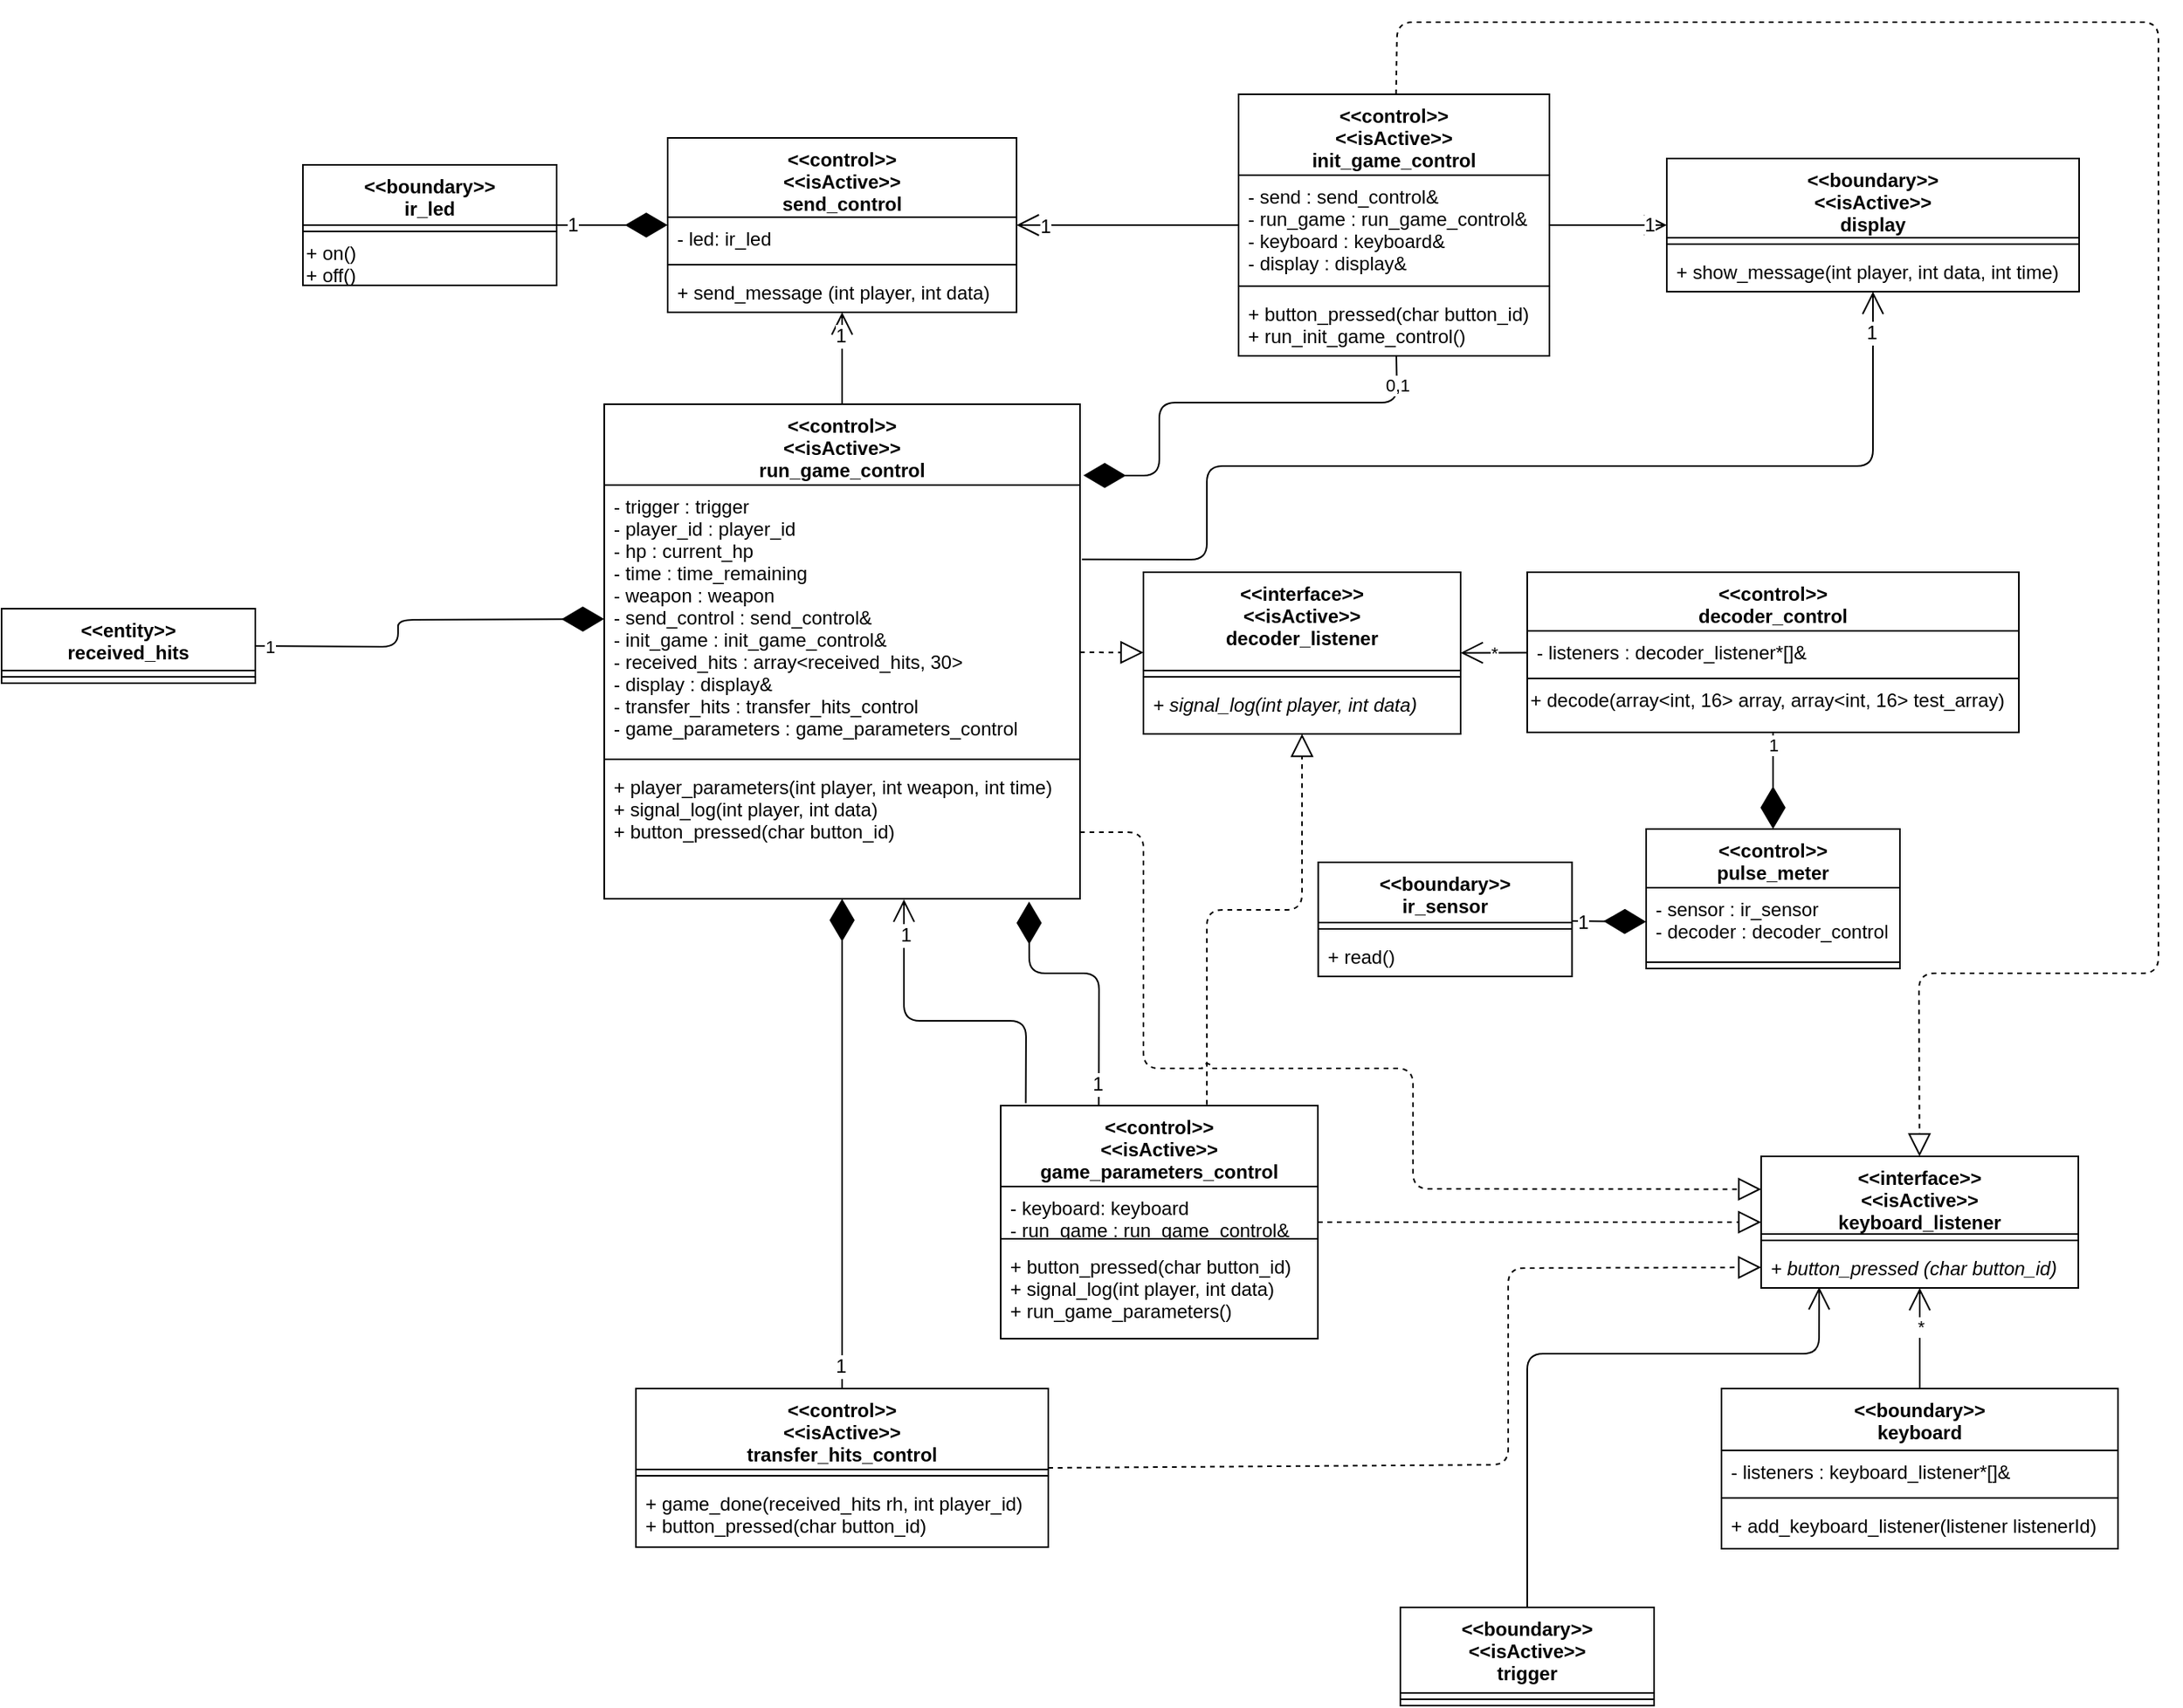 <mxfile version="12.2.0" type="device" pages="1"><diagram id="SB5563Pjydfoc7GGWN-v" name="Page-1"><mxGraphModel dx="1408" dy="719" grid="1" gridSize="10" guides="1" tooltips="1" connect="1" arrows="1" fold="1" page="1" pageScale="1" pageWidth="827" pageHeight="1169" math="0" shadow="0"><root><mxCell id="0"/><mxCell id="1" parent="0"/><mxCell id="duMNwK5FRMXfy8GGbkKP-33" value="&lt;&lt;boundary&gt;&gt;&#xA;&lt;&lt;isActive&gt;&gt;&#xA;display" style="swimlane;fontStyle=1;align=center;verticalAlign=top;childLayout=stackLayout;horizontal=1;startSize=50;horizontalStack=0;resizeParent=1;resizeParentMax=0;resizeLast=0;collapsible=1;marginBottom=0;" parent="1" vertex="1"><mxGeometry x="1170" y="246" width="260" height="84" as="geometry"/></mxCell><mxCell id="duMNwK5FRMXfy8GGbkKP-35" value="" style="line;strokeWidth=1;fillColor=none;align=left;verticalAlign=middle;spacingTop=-1;spacingLeft=3;spacingRight=3;rotatable=0;labelPosition=right;points=[];portConstraint=eastwest;" parent="duMNwK5FRMXfy8GGbkKP-33" vertex="1"><mxGeometry y="50" width="260" height="8" as="geometry"/></mxCell><mxCell id="duMNwK5FRMXfy8GGbkKP-36" value="+ show_message(int player, int data, int time)" style="text;strokeColor=none;fillColor=none;align=left;verticalAlign=top;spacingLeft=4;spacingRight=4;overflow=hidden;rotatable=0;points=[[0,0.5],[1,0.5]];portConstraint=eastwest;" parent="duMNwK5FRMXfy8GGbkKP-33" vertex="1"><mxGeometry y="58" width="260" height="26" as="geometry"/></mxCell><mxCell id="duMNwK5FRMXfy8GGbkKP-37" value="&lt;&lt;boundary&gt;&gt;&#xA;keyboard" style="swimlane;fontStyle=1;align=center;verticalAlign=top;childLayout=stackLayout;horizontal=1;startSize=39;horizontalStack=0;resizeParent=1;resizeParentMax=0;resizeLast=0;collapsible=1;marginBottom=0;" parent="1" vertex="1"><mxGeometry x="1204.5" y="1022" width="250" height="101" as="geometry"/></mxCell><mxCell id="duMNwK5FRMXfy8GGbkKP-38" value="- listeners : keyboard_listener*[]&amp;" style="text;strokeColor=none;fillColor=none;align=left;verticalAlign=top;spacingLeft=4;spacingRight=4;overflow=hidden;rotatable=0;points=[[0,0.5],[1,0.5]];portConstraint=eastwest;" parent="duMNwK5FRMXfy8GGbkKP-37" vertex="1"><mxGeometry y="39" width="250" height="26" as="geometry"/></mxCell><mxCell id="duMNwK5FRMXfy8GGbkKP-39" value="" style="line;strokeWidth=1;fillColor=none;align=left;verticalAlign=middle;spacingTop=-1;spacingLeft=3;spacingRight=3;rotatable=0;labelPosition=right;points=[];portConstraint=eastwest;" parent="duMNwK5FRMXfy8GGbkKP-37" vertex="1"><mxGeometry y="65" width="250" height="8" as="geometry"/></mxCell><mxCell id="duMNwK5FRMXfy8GGbkKP-40" value="+ add_keyboard_listener(listener listenerId)" style="text;strokeColor=none;fillColor=none;align=left;verticalAlign=top;spacingLeft=4;spacingRight=4;overflow=hidden;rotatable=0;points=[[0,0.5],[1,0.5]];portConstraint=eastwest;" parent="duMNwK5FRMXfy8GGbkKP-37" vertex="1"><mxGeometry y="73" width="250" height="28" as="geometry"/></mxCell><mxCell id="duMNwK5FRMXfy8GGbkKP-41" value="&lt;&lt;boundary&gt;&gt;&#xA;&lt;&lt;isActive&gt;&gt;&#xA;trigger" style="swimlane;fontStyle=1;align=center;verticalAlign=top;childLayout=stackLayout;horizontal=1;startSize=54;horizontalStack=0;resizeParent=1;resizeParentMax=0;resizeLast=0;collapsible=1;marginBottom=0;" parent="1" vertex="1"><mxGeometry x="1002" y="1160" width="160" height="62" as="geometry"/></mxCell><mxCell id="duMNwK5FRMXfy8GGbkKP-43" value="" style="line;strokeWidth=1;fillColor=none;align=left;verticalAlign=middle;spacingTop=-1;spacingLeft=3;spacingRight=3;rotatable=0;labelPosition=right;points=[];portConstraint=eastwest;" parent="duMNwK5FRMXfy8GGbkKP-41" vertex="1"><mxGeometry y="54" width="160" height="8" as="geometry"/></mxCell><mxCell id="duMNwK5FRMXfy8GGbkKP-45" value="&lt;&lt;boundary&gt;&gt;&#xA;ir_led" style="swimlane;fontStyle=1;align=center;verticalAlign=top;childLayout=stackLayout;horizontal=1;startSize=38;horizontalStack=0;resizeParent=1;resizeParentMax=0;resizeLast=0;collapsible=1;marginBottom=0;" parent="1" vertex="1"><mxGeometry x="310" y="250" width="160" height="76" as="geometry"/></mxCell><mxCell id="duMNwK5FRMXfy8GGbkKP-47" value="" style="line;strokeWidth=1;fillColor=none;align=left;verticalAlign=middle;spacingTop=-1;spacingLeft=3;spacingRight=3;rotatable=0;labelPosition=right;points=[];portConstraint=eastwest;" parent="duMNwK5FRMXfy8GGbkKP-45" vertex="1"><mxGeometry y="38" width="160" height="8" as="geometry"/></mxCell><mxCell id="2NKd8kEs3og9mS5FL8c6-2" value="&lt;div&gt;+ on()&lt;/div&gt;&lt;div&gt;+ off()&lt;br&gt;&lt;/div&gt;" style="text;html=1;resizable=0;points=[];autosize=1;align=left;verticalAlign=top;spacingTop=-4;" parent="duMNwK5FRMXfy8GGbkKP-45" vertex="1"><mxGeometry y="46" width="160" height="30" as="geometry"/></mxCell><mxCell id="duMNwK5FRMXfy8GGbkKP-49" value="&lt;&lt;boundary&gt;&gt;&#xA;ir_sensor" style="swimlane;fontStyle=1;align=center;verticalAlign=top;childLayout=stackLayout;horizontal=1;startSize=38;horizontalStack=0;resizeParent=1;resizeParentMax=0;resizeLast=0;collapsible=1;marginBottom=0;" parent="1" vertex="1"><mxGeometry x="950.235" y="690" width="160" height="72" as="geometry"/></mxCell><mxCell id="duMNwK5FRMXfy8GGbkKP-51" value="" style="line;strokeWidth=1;fillColor=none;align=left;verticalAlign=middle;spacingTop=-1;spacingLeft=3;spacingRight=3;rotatable=0;labelPosition=right;points=[];portConstraint=eastwest;" parent="duMNwK5FRMXfy8GGbkKP-49" vertex="1"><mxGeometry y="38" width="160" height="8" as="geometry"/></mxCell><mxCell id="duMNwK5FRMXfy8GGbkKP-52" value="+ read()" style="text;strokeColor=none;fillColor=none;align=left;verticalAlign=top;spacingLeft=4;spacingRight=4;overflow=hidden;rotatable=0;points=[[0,0.5],[1,0.5]];portConstraint=eastwest;" parent="duMNwK5FRMXfy8GGbkKP-49" vertex="1"><mxGeometry y="46" width="160" height="26" as="geometry"/></mxCell><mxCell id="duMNwK5FRMXfy8GGbkKP-53" value="" style="endArrow=diamondThin;endFill=1;endSize=24;html=1;" parent="1" source="duMNwK5FRMXfy8GGbkKP-45" target="duMNwK5FRMXfy8GGbkKP-54" edge="1"><mxGeometry width="160" relative="1" as="geometry"><mxPoint x="390" y="380" as="sourcePoint"/><mxPoint x="560" y="272.375" as="targetPoint"/></mxGeometry></mxCell><mxCell id="-JA8LuOBcP3sjYxjz468-1" value="1" style="text;html=1;resizable=0;points=[];align=center;verticalAlign=middle;labelBackgroundColor=#ffffff;" parent="duMNwK5FRMXfy8GGbkKP-53" vertex="1" connectable="0"><mxGeometry x="-0.722" relative="1" as="geometry"><mxPoint as="offset"/></mxGeometry></mxCell><mxCell id="duMNwK5FRMXfy8GGbkKP-54" value="&lt;&lt;control&gt;&gt;&#xA;&lt;&lt;isActive&gt;&gt;&#xA;send_control" style="swimlane;fontStyle=1;align=center;verticalAlign=top;childLayout=stackLayout;horizontal=1;startSize=50;horizontalStack=0;resizeParent=1;resizeParentMax=0;resizeLast=0;collapsible=1;marginBottom=0;" parent="1" vertex="1"><mxGeometry x="540" y="233" width="220" height="110" as="geometry"/></mxCell><mxCell id="duMNwK5FRMXfy8GGbkKP-55" value="- led: ir_led" style="text;strokeColor=none;fillColor=none;align=left;verticalAlign=top;spacingLeft=4;spacingRight=4;overflow=hidden;rotatable=0;points=[[0,0.5],[1,0.5]];portConstraint=eastwest;" parent="duMNwK5FRMXfy8GGbkKP-54" vertex="1"><mxGeometry y="50" width="220" height="26" as="geometry"/></mxCell><mxCell id="duMNwK5FRMXfy8GGbkKP-56" value="" style="line;strokeWidth=1;fillColor=none;align=left;verticalAlign=middle;spacingTop=-1;spacingLeft=3;spacingRight=3;rotatable=0;labelPosition=right;points=[];portConstraint=eastwest;" parent="duMNwK5FRMXfy8GGbkKP-54" vertex="1"><mxGeometry y="76" width="220" height="8" as="geometry"/></mxCell><mxCell id="duMNwK5FRMXfy8GGbkKP-57" value="+ send_message (int player, int data)" style="text;strokeColor=none;fillColor=none;align=left;verticalAlign=top;spacingLeft=4;spacingRight=4;overflow=hidden;rotatable=0;points=[[0,0.5],[1,0.5]];portConstraint=eastwest;" parent="duMNwK5FRMXfy8GGbkKP-54" vertex="1"><mxGeometry y="84" width="220" height="26" as="geometry"/></mxCell><mxCell id="duMNwK5FRMXfy8GGbkKP-76" value="&lt;&lt;control&gt;&gt;&#xA;&lt;&lt;isActive&gt;&gt;&#xA;run_game_control" style="swimlane;fontStyle=1;align=center;verticalAlign=top;childLayout=stackLayout;horizontal=1;startSize=51;horizontalStack=0;resizeParent=1;resizeParentMax=0;resizeLast=0;collapsible=1;marginBottom=0;" parent="1" vertex="1"><mxGeometry x="500" y="401" width="300" height="312" as="geometry"/></mxCell><mxCell id="duMNwK5FRMXfy8GGbkKP-77" value="- trigger : trigger&#xA;- player_id : player_id&#xA;- hp : current_hp&#xA;- time : time_remaining&#xA;- weapon : weapon&#xA;- send_control : send_control&amp;&#xA;- init_game : init_game_control&amp;&#xA;- received_hits : array&lt;received_hits, 30&gt;&#xA;- display : display&amp;&#xA;- transfer_hits : transfer_hits_control&#xA;- game_parameters : game_parameters_control&#xA;&#xA;&#xA;&#xA;" style="text;strokeColor=none;fillColor=none;align=left;verticalAlign=top;spacingLeft=4;spacingRight=4;overflow=hidden;rotatable=0;points=[[0,0.5],[1,0.5]];portConstraint=eastwest;" parent="duMNwK5FRMXfy8GGbkKP-76" vertex="1"><mxGeometry y="51" width="300" height="169" as="geometry"/></mxCell><mxCell id="duMNwK5FRMXfy8GGbkKP-78" value="" style="line;strokeWidth=1;fillColor=none;align=left;verticalAlign=middle;spacingTop=-1;spacingLeft=3;spacingRight=3;rotatable=0;labelPosition=right;points=[];portConstraint=eastwest;" parent="duMNwK5FRMXfy8GGbkKP-76" vertex="1"><mxGeometry y="220" width="300" height="8" as="geometry"/></mxCell><mxCell id="duMNwK5FRMXfy8GGbkKP-79" value="+ player_parameters(int player, int weapon, int time)&#xA;+ signal_log(int player, int data)&#xA;+ button_pressed(char button_id)" style="text;strokeColor=none;fillColor=none;align=left;verticalAlign=top;spacingLeft=4;spacingRight=4;overflow=hidden;rotatable=0;points=[[0,0.5],[1,0.5]];portConstraint=eastwest;" parent="duMNwK5FRMXfy8GGbkKP-76" vertex="1"><mxGeometry y="228" width="300" height="84" as="geometry"/></mxCell><mxCell id="duMNwK5FRMXfy8GGbkKP-80" value="&lt;&lt;interface&gt;&gt;&#xA;&lt;&lt;isActive&gt;&gt;&#xA;decoder_listener" style="swimlane;fontStyle=1;align=center;verticalAlign=top;childLayout=stackLayout;horizontal=1;startSize=62;horizontalStack=0;resizeParent=1;resizeParentMax=0;resizeLast=0;collapsible=1;marginBottom=0;" parent="1" vertex="1"><mxGeometry x="840" y="507" width="200" height="102" as="geometry"/></mxCell><mxCell id="duMNwK5FRMXfy8GGbkKP-82" value="" style="line;strokeWidth=1;fillColor=none;align=left;verticalAlign=middle;spacingTop=-1;spacingLeft=3;spacingRight=3;rotatable=0;labelPosition=right;points=[];portConstraint=eastwest;" parent="duMNwK5FRMXfy8GGbkKP-80" vertex="1"><mxGeometry y="62" width="200" height="8" as="geometry"/></mxCell><mxCell id="duMNwK5FRMXfy8GGbkKP-83" value="+ signal_log(int player, int data)" style="text;strokeColor=none;fillColor=none;align=left;verticalAlign=top;spacingLeft=4;spacingRight=4;overflow=hidden;rotatable=0;points=[[0,0.5],[1,0.5]];portConstraint=eastwest;fontStyle=2" parent="duMNwK5FRMXfy8GGbkKP-80" vertex="1"><mxGeometry y="70" width="200" height="32" as="geometry"/></mxCell><mxCell id="duMNwK5FRMXfy8GGbkKP-84" value="&lt;&lt;control&gt;&gt;&#xA;decoder_control" style="swimlane;fontStyle=1;align=center;verticalAlign=top;childLayout=stackLayout;horizontal=1;startSize=37;horizontalStack=0;resizeParent=1;resizeParentMax=0;resizeLast=0;collapsible=1;marginBottom=0;" parent="1" vertex="1"><mxGeometry x="1082" y="507" width="310" height="101" as="geometry"/></mxCell><mxCell id="ZPJdjnlPSC-p6VJKrKl5-1" value="- listeners : decoder_listener*[]&amp;" style="text;strokeColor=none;fillColor=none;align=left;verticalAlign=top;spacingLeft=4;spacingRight=4;overflow=hidden;rotatable=0;points=[[0,0.5],[1,0.5]];portConstraint=eastwest;" parent="duMNwK5FRMXfy8GGbkKP-84" vertex="1"><mxGeometry y="37" width="310" height="26" as="geometry"/></mxCell><mxCell id="duMNwK5FRMXfy8GGbkKP-86" value="" style="line;strokeWidth=1;fillColor=none;align=left;verticalAlign=middle;spacingTop=-1;spacingLeft=3;spacingRight=3;rotatable=0;labelPosition=right;points=[];portConstraint=eastwest;" parent="duMNwK5FRMXfy8GGbkKP-84" vertex="1"><mxGeometry y="63" width="310" height="8" as="geometry"/></mxCell><mxCell id="KgboVFSjIL-0wqExZ5WE-8" value="&lt;div&gt;+ decode(array&amp;lt;int, 16&amp;gt; array, array&amp;lt;int, 16&amp;gt; test_array)&lt;/div&gt;&lt;div&gt;&lt;br&gt;&lt;/div&gt;" style="text;html=1;resizable=0;points=[];autosize=1;align=left;verticalAlign=top;spacingTop=-4;" parent="duMNwK5FRMXfy8GGbkKP-84" vertex="1"><mxGeometry y="71" width="310" height="30" as="geometry"/></mxCell><mxCell id="duMNwK5FRMXfy8GGbkKP-92" value="&lt;&lt;control&gt;&gt;&#xA;&lt;&lt;isActive&gt;&gt;&#xA;game_parameters_control" style="swimlane;fontStyle=1;align=center;verticalAlign=top;childLayout=stackLayout;horizontal=1;startSize=51;horizontalStack=0;resizeParent=1;resizeParentMax=0;resizeLast=0;collapsible=1;marginBottom=0;" parent="1" vertex="1"><mxGeometry x="750" y="843.5" width="200" height="147" as="geometry"/></mxCell><mxCell id="duMNwK5FRMXfy8GGbkKP-93" value="- keyboard: keyboard&#xA;- run_game : run_game_control&amp;&#xA;" style="text;strokeColor=none;fillColor=none;align=left;verticalAlign=top;spacingLeft=4;spacingRight=4;overflow=hidden;rotatable=0;points=[[0,0.5],[1,0.5]];portConstraint=eastwest;" parent="duMNwK5FRMXfy8GGbkKP-92" vertex="1"><mxGeometry y="51" width="200" height="29" as="geometry"/></mxCell><mxCell id="duMNwK5FRMXfy8GGbkKP-94" value="" style="line;strokeWidth=1;fillColor=none;align=left;verticalAlign=middle;spacingTop=-1;spacingLeft=3;spacingRight=3;rotatable=0;labelPosition=right;points=[];portConstraint=eastwest;" parent="duMNwK5FRMXfy8GGbkKP-92" vertex="1"><mxGeometry y="80" width="200" height="8" as="geometry"/></mxCell><mxCell id="duMNwK5FRMXfy8GGbkKP-95" value="+ button_pressed(char button_id)&#xA;+ signal_log(int player, int data)&#xA;+ run_game_parameters()&#xA;" style="text;strokeColor=none;fillColor=none;align=left;verticalAlign=top;spacingLeft=4;spacingRight=4;overflow=hidden;rotatable=0;points=[[0,0.5],[1,0.5]];portConstraint=eastwest;" parent="duMNwK5FRMXfy8GGbkKP-92" vertex="1"><mxGeometry y="88" width="200" height="59" as="geometry"/></mxCell><mxCell id="duMNwK5FRMXfy8GGbkKP-96" value="&lt;&lt;control&gt;&gt;&#xA;&lt;&lt;isActive&gt;&gt;&#xA;init_game_control" style="swimlane;fontStyle=1;align=center;verticalAlign=top;childLayout=stackLayout;horizontal=1;startSize=51;horizontalStack=0;resizeParent=1;resizeParentMax=0;resizeLast=0;collapsible=1;marginBottom=0;" parent="1" vertex="1"><mxGeometry x="900" y="205.5" width="196" height="165" as="geometry"/></mxCell><mxCell id="duMNwK5FRMXfy8GGbkKP-97" value="- send : send_control&amp;&#xA;- run_game : run_game_control&amp;&#xA;- keyboard : keyboard&amp;&#xA;- display : display&amp;&#xA;" style="text;strokeColor=none;fillColor=none;align=left;verticalAlign=top;spacingLeft=4;spacingRight=4;overflow=hidden;rotatable=0;points=[[0,0.5],[1,0.5]];portConstraint=eastwest;" parent="duMNwK5FRMXfy8GGbkKP-96" vertex="1"><mxGeometry y="51" width="196" height="66" as="geometry"/></mxCell><mxCell id="duMNwK5FRMXfy8GGbkKP-98" value="" style="line;strokeWidth=1;fillColor=none;align=left;verticalAlign=middle;spacingTop=-1;spacingLeft=3;spacingRight=3;rotatable=0;labelPosition=right;points=[];portConstraint=eastwest;" parent="duMNwK5FRMXfy8GGbkKP-96" vertex="1"><mxGeometry y="117" width="196" height="8" as="geometry"/></mxCell><mxCell id="duMNwK5FRMXfy8GGbkKP-99" value="+ button_pressed(char button_id)&#xA;+ run_init_game_control()&#xA;" style="text;strokeColor=none;fillColor=none;align=left;verticalAlign=top;spacingLeft=4;spacingRight=4;overflow=hidden;rotatable=0;points=[[0,0.5],[1,0.5]];portConstraint=eastwest;" parent="duMNwK5FRMXfy8GGbkKP-96" vertex="1"><mxGeometry y="125" width="196" height="40" as="geometry"/></mxCell><mxCell id="duMNwK5FRMXfy8GGbkKP-113" value="" style="endArrow=open;endFill=1;endSize=12;html=1;" parent="1" source="duMNwK5FRMXfy8GGbkKP-76" target="duMNwK5FRMXfy8GGbkKP-54" edge="1"><mxGeometry width="160" relative="1" as="geometry"><mxPoint x="210" y="380" as="sourcePoint"/><mxPoint x="370" y="380" as="targetPoint"/></mxGeometry></mxCell><mxCell id="-JA8LuOBcP3sjYxjz468-3" value="1" style="text;html=1;resizable=0;points=[];align=center;verticalAlign=middle;labelBackgroundColor=#ffffff;" parent="duMNwK5FRMXfy8GGbkKP-113" vertex="1" connectable="0"><mxGeometry x="0.478" y="1" relative="1" as="geometry"><mxPoint as="offset"/></mxGeometry></mxCell><mxCell id="duMNwK5FRMXfy8GGbkKP-121" value="" style="endArrow=diamondThin;endFill=1;endSize=24;html=1;entryX=0.893;entryY=1.021;entryDx=0;entryDy=0;entryPerimeter=0;exitX=0.309;exitY=0.002;exitDx=0;exitDy=0;exitPerimeter=0;" parent="1" source="duMNwK5FRMXfy8GGbkKP-92" target="duMNwK5FRMXfy8GGbkKP-79" edge="1"><mxGeometry width="160" relative="1" as="geometry"><mxPoint x="670" y="650" as="sourcePoint"/><mxPoint x="830" y="650" as="targetPoint"/><Array as="points"><mxPoint x="812" y="760"/><mxPoint x="768" y="760"/></Array></mxGeometry></mxCell><mxCell id="-JA8LuOBcP3sjYxjz468-7" value="1" style="text;html=1;resizable=0;points=[];align=center;verticalAlign=middle;labelBackgroundColor=#ffffff;" parent="duMNwK5FRMXfy8GGbkKP-121" vertex="1" connectable="0"><mxGeometry x="-0.841" y="1" relative="1" as="geometry"><mxPoint as="offset"/></mxGeometry></mxCell><mxCell id="duMNwK5FRMXfy8GGbkKP-122" value="" style="endArrow=open;endFill=1;endSize=12;html=1;exitX=0.079;exitY=-0.011;exitDx=0;exitDy=0;exitPerimeter=0;entryX=0.63;entryY=1.005;entryDx=0;entryDy=0;entryPerimeter=0;" parent="1" source="duMNwK5FRMXfy8GGbkKP-92" target="duMNwK5FRMXfy8GGbkKP-79" edge="1"><mxGeometry width="160" relative="1" as="geometry"><mxPoint x="788.502" y="837.5" as="sourcePoint"/><mxPoint x="688" y="730" as="targetPoint"/><Array as="points"><mxPoint x="766" y="790"/><mxPoint x="689" y="790"/></Array></mxGeometry></mxCell><mxCell id="-JA8LuOBcP3sjYxjz468-6" value="1" style="text;html=1;resizable=0;points=[];align=center;verticalAlign=middle;labelBackgroundColor=#ffffff;" parent="duMNwK5FRMXfy8GGbkKP-122" vertex="1" connectable="0"><mxGeometry x="0.787" y="-1" relative="1" as="geometry"><mxPoint as="offset"/></mxGeometry></mxCell><mxCell id="duMNwK5FRMXfy8GGbkKP-130" value="&lt;&lt;interface&gt;&gt;&#xA;&lt;&lt;isActive&gt;&gt;&#xA;keyboard_listener" style="swimlane;fontStyle=1;align=center;verticalAlign=top;childLayout=stackLayout;horizontal=1;startSize=49;horizontalStack=0;resizeParent=1;resizeParentMax=0;resizeLast=0;collapsible=1;marginBottom=0;" parent="1" vertex="1"><mxGeometry x="1229.5" y="875.5" width="200" height="83" as="geometry"/></mxCell><mxCell id="duMNwK5FRMXfy8GGbkKP-132" value="" style="line;strokeWidth=1;fillColor=none;align=left;verticalAlign=middle;spacingTop=-1;spacingLeft=3;spacingRight=3;rotatable=0;labelPosition=right;points=[];portConstraint=eastwest;" parent="duMNwK5FRMXfy8GGbkKP-130" vertex="1"><mxGeometry y="49" width="200" height="8" as="geometry"/></mxCell><mxCell id="duMNwK5FRMXfy8GGbkKP-133" value="+ button_pressed (char button_id)" style="text;strokeColor=none;fillColor=none;align=left;verticalAlign=top;spacingLeft=4;spacingRight=4;overflow=hidden;rotatable=0;points=[[0,0.5],[1,0.5]];portConstraint=eastwest;fontStyle=2" parent="duMNwK5FRMXfy8GGbkKP-130" vertex="1"><mxGeometry y="57" width="200" height="26" as="geometry"/></mxCell><mxCell id="duMNwK5FRMXfy8GGbkKP-134" value="*" style="endArrow=open;endFill=1;endSize=12;html=1;" parent="1" source="duMNwK5FRMXfy8GGbkKP-37" target="duMNwK5FRMXfy8GGbkKP-130" edge="1"><mxGeometry x="0.227" width="160" relative="1" as="geometry"><mxPoint x="1024" y="992" as="sourcePoint"/><mxPoint x="1184" y="992" as="targetPoint"/><mxPoint as="offset"/></mxGeometry></mxCell><mxCell id="duMNwK5FRMXfy8GGbkKP-135" value="" style="endArrow=block;dashed=1;endFill=0;endSize=12;html=1;" parent="1" source="duMNwK5FRMXfy8GGbkKP-92" target="duMNwK5FRMXfy8GGbkKP-130" edge="1"><mxGeometry width="160" relative="1" as="geometry"><mxPoint x="850" y="1030" as="sourcePoint"/><mxPoint x="1010" y="1030" as="targetPoint"/></mxGeometry></mxCell><mxCell id="duMNwK5FRMXfy8GGbkKP-136" value="" style="endArrow=block;dashed=1;endFill=0;endSize=12;html=1;" parent="1" source="duMNwK5FRMXfy8GGbkKP-96" target="duMNwK5FRMXfy8GGbkKP-130" edge="1"><mxGeometry width="160" relative="1" as="geometry"><mxPoint x="1030" y="710" as="sourcePoint"/><mxPoint x="1190" y="710" as="targetPoint"/><Array as="points"><mxPoint x="1000" y="160"/><mxPoint x="1480" y="160"/><mxPoint x="1480" y="760"/><mxPoint x="1329" y="760"/></Array></mxGeometry></mxCell><mxCell id="duMNwK5FRMXfy8GGbkKP-137" value="0,1" style="endArrow=diamondThin;endFill=1;endSize=24;html=1;entryX=1.007;entryY=0.144;entryDx=0;entryDy=0;entryPerimeter=0;" parent="1" source="duMNwK5FRMXfy8GGbkKP-96" target="duMNwK5FRMXfy8GGbkKP-76" edge="1"><mxGeometry x="-0.866" width="160" relative="1" as="geometry"><mxPoint x="720" y="550" as="sourcePoint"/><mxPoint x="880" y="550" as="targetPoint"/><Array as="points"><mxPoint x="1000" y="400"/><mxPoint x="850" y="400"/><mxPoint x="850" y="446"/></Array><mxPoint as="offset"/></mxGeometry></mxCell><mxCell id="duMNwK5FRMXfy8GGbkKP-139" value="" style="endArrow=open;endFill=1;endSize=12;html=1;" parent="1" source="duMNwK5FRMXfy8GGbkKP-96" target="duMNwK5FRMXfy8GGbkKP-33" edge="1"><mxGeometry width="160" relative="1" as="geometry"><mxPoint x="1220" y="280" as="sourcePoint"/><mxPoint x="1380" y="280" as="targetPoint"/></mxGeometry></mxCell><mxCell id="-JA8LuOBcP3sjYxjz468-4" value="1" style="text;html=1;resizable=0;points=[];align=center;verticalAlign=middle;labelBackgroundColor=#ffffff;" parent="duMNwK5FRMXfy8GGbkKP-139" vertex="1" connectable="0"><mxGeometry x="0.695" relative="1" as="geometry"><mxPoint as="offset"/></mxGeometry></mxCell><mxCell id="duMNwK5FRMXfy8GGbkKP-140" value="" style="endArrow=open;endFill=1;endSize=12;html=1;exitX=1.004;exitY=0.277;exitDx=0;exitDy=0;exitPerimeter=0;" parent="1" source="duMNwK5FRMXfy8GGbkKP-77" target="duMNwK5FRMXfy8GGbkKP-33" edge="1"><mxGeometry width="160" relative="1" as="geometry"><mxPoint x="1250" y="290" as="sourcePoint"/><mxPoint x="1410" y="290" as="targetPoint"/><Array as="points"><mxPoint x="880" y="499"/><mxPoint x="880" y="440"/><mxPoint x="1300" y="440"/></Array></mxGeometry></mxCell><mxCell id="-JA8LuOBcP3sjYxjz468-5" value="1" style="text;html=1;resizable=0;points=[];align=center;verticalAlign=middle;labelBackgroundColor=#ffffff;" parent="duMNwK5FRMXfy8GGbkKP-140" vertex="1" connectable="0"><mxGeometry x="0.924" y="1" relative="1" as="geometry"><mxPoint as="offset"/></mxGeometry></mxCell><mxCell id="duMNwK5FRMXfy8GGbkKP-142" value="" style="endArrow=diamondThin;endFill=1;endSize=24;html=1;" parent="1" source="duMNwK5FRMXfy8GGbkKP-143" target="duMNwK5FRMXfy8GGbkKP-76" edge="1"><mxGeometry width="160" relative="1" as="geometry"><mxPoint x="317.033" y="1032" as="sourcePoint"/><mxPoint x="400" y="990" as="targetPoint"/><Array as="points"/></mxGeometry></mxCell><mxCell id="-JA8LuOBcP3sjYxjz468-18" value="1" style="text;html=1;resizable=0;points=[];align=center;verticalAlign=middle;labelBackgroundColor=#ffffff;" parent="duMNwK5FRMXfy8GGbkKP-142" vertex="1" connectable="0"><mxGeometry x="-0.907" y="1" relative="1" as="geometry"><mxPoint as="offset"/></mxGeometry></mxCell><mxCell id="duMNwK5FRMXfy8GGbkKP-143" value="&lt;&lt;control&gt;&gt;&#xA;&lt;&lt;isActive&gt;&gt;&#xA;transfer_hits_control" style="swimlane;fontStyle=1;align=center;verticalAlign=top;childLayout=stackLayout;horizontal=1;startSize=51;horizontalStack=0;resizeParent=1;resizeParentMax=0;resizeLast=0;collapsible=1;marginBottom=0;" parent="1" vertex="1"><mxGeometry x="520" y="1022" width="260" height="100" as="geometry"/></mxCell><mxCell id="duMNwK5FRMXfy8GGbkKP-145" value="" style="line;strokeWidth=1;fillColor=none;align=left;verticalAlign=middle;spacingTop=-1;spacingLeft=3;spacingRight=3;rotatable=0;labelPosition=right;points=[];portConstraint=eastwest;" parent="duMNwK5FRMXfy8GGbkKP-143" vertex="1"><mxGeometry y="51" width="260" height="8" as="geometry"/></mxCell><mxCell id="duMNwK5FRMXfy8GGbkKP-146" value="+ game_done(received_hits rh, int player_id)&#xA;+ button_pressed(char button_id)&#xA;" style="text;strokeColor=none;fillColor=none;align=left;verticalAlign=top;spacingLeft=4;spacingRight=4;overflow=hidden;rotatable=0;points=[[0,0.5],[1,0.5]];portConstraint=eastwest;" parent="duMNwK5FRMXfy8GGbkKP-143" vertex="1"><mxGeometry y="59" width="260" height="41" as="geometry"/></mxCell><mxCell id="duMNwK5FRMXfy8GGbkKP-152" value="" style="endArrow=diamondThin;endFill=1;endSize=24;html=1;entryX=0;entryY=0.5;entryDx=0;entryDy=0;" parent="1" source="duMNwK5FRMXfy8GGbkKP-49" target="KgboVFSjIL-0wqExZ5WE-4" edge="1"><mxGeometry width="160" relative="1" as="geometry"><mxPoint x="1290" y="660" as="sourcePoint"/><mxPoint x="1232.202" y="661" as="targetPoint"/></mxGeometry></mxCell><mxCell id="-JA8LuOBcP3sjYxjz468-17" value="1" style="text;html=1;resizable=0;points=[];align=center;verticalAlign=middle;labelBackgroundColor=#ffffff;" parent="duMNwK5FRMXfy8GGbkKP-152" vertex="1" connectable="0"><mxGeometry x="-0.702" relative="1" as="geometry"><mxPoint y="1" as="offset"/></mxGeometry></mxCell><mxCell id="duMNwK5FRMXfy8GGbkKP-159" value="" style="endArrow=open;endFill=1;endSize=12;html=1;" parent="1" source="duMNwK5FRMXfy8GGbkKP-96" target="duMNwK5FRMXfy8GGbkKP-54" edge="1"><mxGeometry width="160" relative="1" as="geometry"><mxPoint x="950" y="40" as="sourcePoint"/><mxPoint x="1110" y="40" as="targetPoint"/></mxGeometry></mxCell><mxCell id="-JA8LuOBcP3sjYxjz468-2" value="1" style="text;html=1;resizable=0;points=[];align=center;verticalAlign=middle;labelBackgroundColor=#ffffff;" parent="duMNwK5FRMXfy8GGbkKP-159" vertex="1" connectable="0"><mxGeometry x="0.744" y="1" relative="1" as="geometry"><mxPoint as="offset"/></mxGeometry></mxCell><mxCell id="2NKd8kEs3og9mS5FL8c6-3" value="&lt;&lt;entity&gt;&gt;&#xA;received_hits" style="swimlane;fontStyle=1;align=center;verticalAlign=top;childLayout=stackLayout;horizontal=1;startSize=39;horizontalStack=0;resizeParent=1;resizeParentMax=0;resizeLast=0;collapsible=1;marginBottom=0;" parent="1" vertex="1"><mxGeometry x="120" y="530" width="160" height="47" as="geometry"/></mxCell><mxCell id="2NKd8kEs3og9mS5FL8c6-4" value="" style="line;strokeWidth=1;fillColor=none;align=left;verticalAlign=middle;spacingTop=-1;spacingLeft=3;spacingRight=3;rotatable=0;labelPosition=right;points=[];portConstraint=eastwest;" parent="2NKd8kEs3og9mS5FL8c6-3" vertex="1"><mxGeometry y="39" width="160" height="8" as="geometry"/></mxCell><mxCell id="2NKd8kEs3og9mS5FL8c6-5" value="1" style="endArrow=diamondThin;endFill=1;endSize=24;html=1;exitX=1;exitY=0.5;exitDx=0;exitDy=0;entryX=0;entryY=0.5;entryDx=0;entryDy=0;" parent="1" source="2NKd8kEs3og9mS5FL8c6-3" target="duMNwK5FRMXfy8GGbkKP-77" edge="1"><mxGeometry x="-0.922" width="160" relative="1" as="geometry"><mxPoint x="320" y="560" as="sourcePoint"/><mxPoint x="470" y="550" as="targetPoint"/><Array as="points"><mxPoint x="370" y="554"/><mxPoint x="370" y="537"/></Array><mxPoint as="offset"/></mxGeometry></mxCell><mxCell id="U9IuQNVM874MRJ130_Xi-2" value="*" style="endArrow=open;endFill=1;endSize=12;html=1;" parent="1" source="duMNwK5FRMXfy8GGbkKP-84" target="duMNwK5FRMXfy8GGbkKP-80" edge="1"><mxGeometry width="160" relative="1" as="geometry"><mxPoint x="1040" y="650" as="sourcePoint"/><mxPoint x="1200" y="650" as="targetPoint"/></mxGeometry></mxCell><mxCell id="U9IuQNVM874MRJ130_Xi-3" value="" style="endArrow=block;dashed=1;endFill=0;endSize=12;html=1;" parent="1" source="duMNwK5FRMXfy8GGbkKP-76" target="duMNwK5FRMXfy8GGbkKP-80" edge="1"><mxGeometry width="160" relative="1" as="geometry"><mxPoint x="890" y="770" as="sourcePoint"/><mxPoint x="1050" y="770" as="targetPoint"/></mxGeometry></mxCell><mxCell id="U9IuQNVM874MRJ130_Xi-4" value="" style="endArrow=block;dashed=1;endFill=0;endSize=12;html=1;exitX=0.65;exitY=-0.004;exitDx=0;exitDy=0;exitPerimeter=0;" parent="1" source="duMNwK5FRMXfy8GGbkKP-92" target="duMNwK5FRMXfy8GGbkKP-80" edge="1"><mxGeometry width="160" relative="1" as="geometry"><mxPoint x="880" y="730" as="sourcePoint"/><mxPoint x="1040" y="730" as="targetPoint"/><Array as="points"><mxPoint x="880" y="720"/><mxPoint x="940" y="720"/></Array></mxGeometry></mxCell><mxCell id="KgboVFSjIL-0wqExZ5WE-3" value="&lt;&lt;control&gt;&gt;&#xA;pulse_meter&#xA;" style="swimlane;fontStyle=1;align=center;verticalAlign=top;childLayout=stackLayout;horizontal=1;startSize=37;horizontalStack=0;resizeParent=1;resizeParentMax=0;resizeLast=0;collapsible=1;marginBottom=0;" parent="1" vertex="1"><mxGeometry x="1157" y="669" width="160" height="88" as="geometry"/></mxCell><mxCell id="KgboVFSjIL-0wqExZ5WE-4" value="- sensor : ir_sensor&#xA;- decoder : decoder_control&#xA;" style="text;strokeColor=none;fillColor=none;align=left;verticalAlign=top;spacingLeft=4;spacingRight=4;overflow=hidden;rotatable=0;points=[[0,0.5],[1,0.5]];portConstraint=eastwest;" parent="KgboVFSjIL-0wqExZ5WE-3" vertex="1"><mxGeometry y="37" width="160" height="43" as="geometry"/></mxCell><mxCell id="KgboVFSjIL-0wqExZ5WE-5" value="" style="line;strokeWidth=1;fillColor=none;align=left;verticalAlign=middle;spacingTop=-1;spacingLeft=3;spacingRight=3;rotatable=0;labelPosition=right;points=[];portConstraint=eastwest;" parent="KgboVFSjIL-0wqExZ5WE-3" vertex="1"><mxGeometry y="80" width="160" height="8" as="geometry"/></mxCell><mxCell id="KgboVFSjIL-0wqExZ5WE-7" value="1" style="endArrow=diamondThin;endFill=1;endSize=24;html=1;exitX=0.5;exitY=1;exitDx=0;exitDy=0;entryX=0.5;entryY=0;entryDx=0;entryDy=0;" parent="1" source="duMNwK5FRMXfy8GGbkKP-84" target="KgboVFSjIL-0wqExZ5WE-3" edge="1"><mxGeometry x="-0.748" width="160" relative="1" as="geometry"><mxPoint x="1220" y="630" as="sourcePoint"/><mxPoint x="1380" y="630" as="targetPoint"/><mxPoint as="offset"/></mxGeometry></mxCell><mxCell id="KgboVFSjIL-0wqExZ5WE-9" value="" style="endArrow=block;dashed=1;endFill=0;endSize=12;html=1;exitX=1;exitY=0.5;exitDx=0;exitDy=0;entryX=0;entryY=0.5;entryDx=0;entryDy=0;" parent="1" source="duMNwK5FRMXfy8GGbkKP-143" target="duMNwK5FRMXfy8GGbkKP-133" edge="1"><mxGeometry width="160" relative="1" as="geometry"><mxPoint x="820" y="1090" as="sourcePoint"/><mxPoint x="980" y="1090" as="targetPoint"/><Array as="points"><mxPoint x="1070" y="1070"/><mxPoint x="1070" y="946"/></Array></mxGeometry></mxCell><mxCell id="tNeiMF6C4oBk7-ogF0bI-2" value="" style="endArrow=open;endFill=1;endSize=12;html=1;exitX=0.5;exitY=0;exitDx=0;exitDy=0;entryX=0.183;entryY=0.981;entryDx=0;entryDy=0;entryPerimeter=0;" edge="1" parent="1" source="duMNwK5FRMXfy8GGbkKP-41" target="duMNwK5FRMXfy8GGbkKP-133"><mxGeometry width="160" relative="1" as="geometry"><mxPoint x="1060" y="1090" as="sourcePoint"/><mxPoint x="1220" y="1090" as="targetPoint"/><Array as="points"><mxPoint x="1082" y="1000"/><mxPoint x="1266" y="1000"/></Array></mxGeometry></mxCell><mxCell id="tNeiMF6C4oBk7-ogF0bI-3" value="" style="endArrow=block;dashed=1;endFill=0;endSize=12;html=1;exitX=1;exitY=0.5;exitDx=0;exitDy=0;entryX=0;entryY=0.25;entryDx=0;entryDy=0;jumpStyle=arc;" edge="1" parent="1" source="duMNwK5FRMXfy8GGbkKP-79" target="duMNwK5FRMXfy8GGbkKP-130"><mxGeometry width="160" relative="1" as="geometry"><mxPoint x="1020" y="850" as="sourcePoint"/><mxPoint x="1180" y="850" as="targetPoint"/><Array as="points"><mxPoint x="840" y="671"/><mxPoint x="840" y="820"/><mxPoint x="1010" y="820"/><mxPoint x="1010" y="896"/></Array></mxGeometry></mxCell></root></mxGraphModel></diagram></mxfile>
